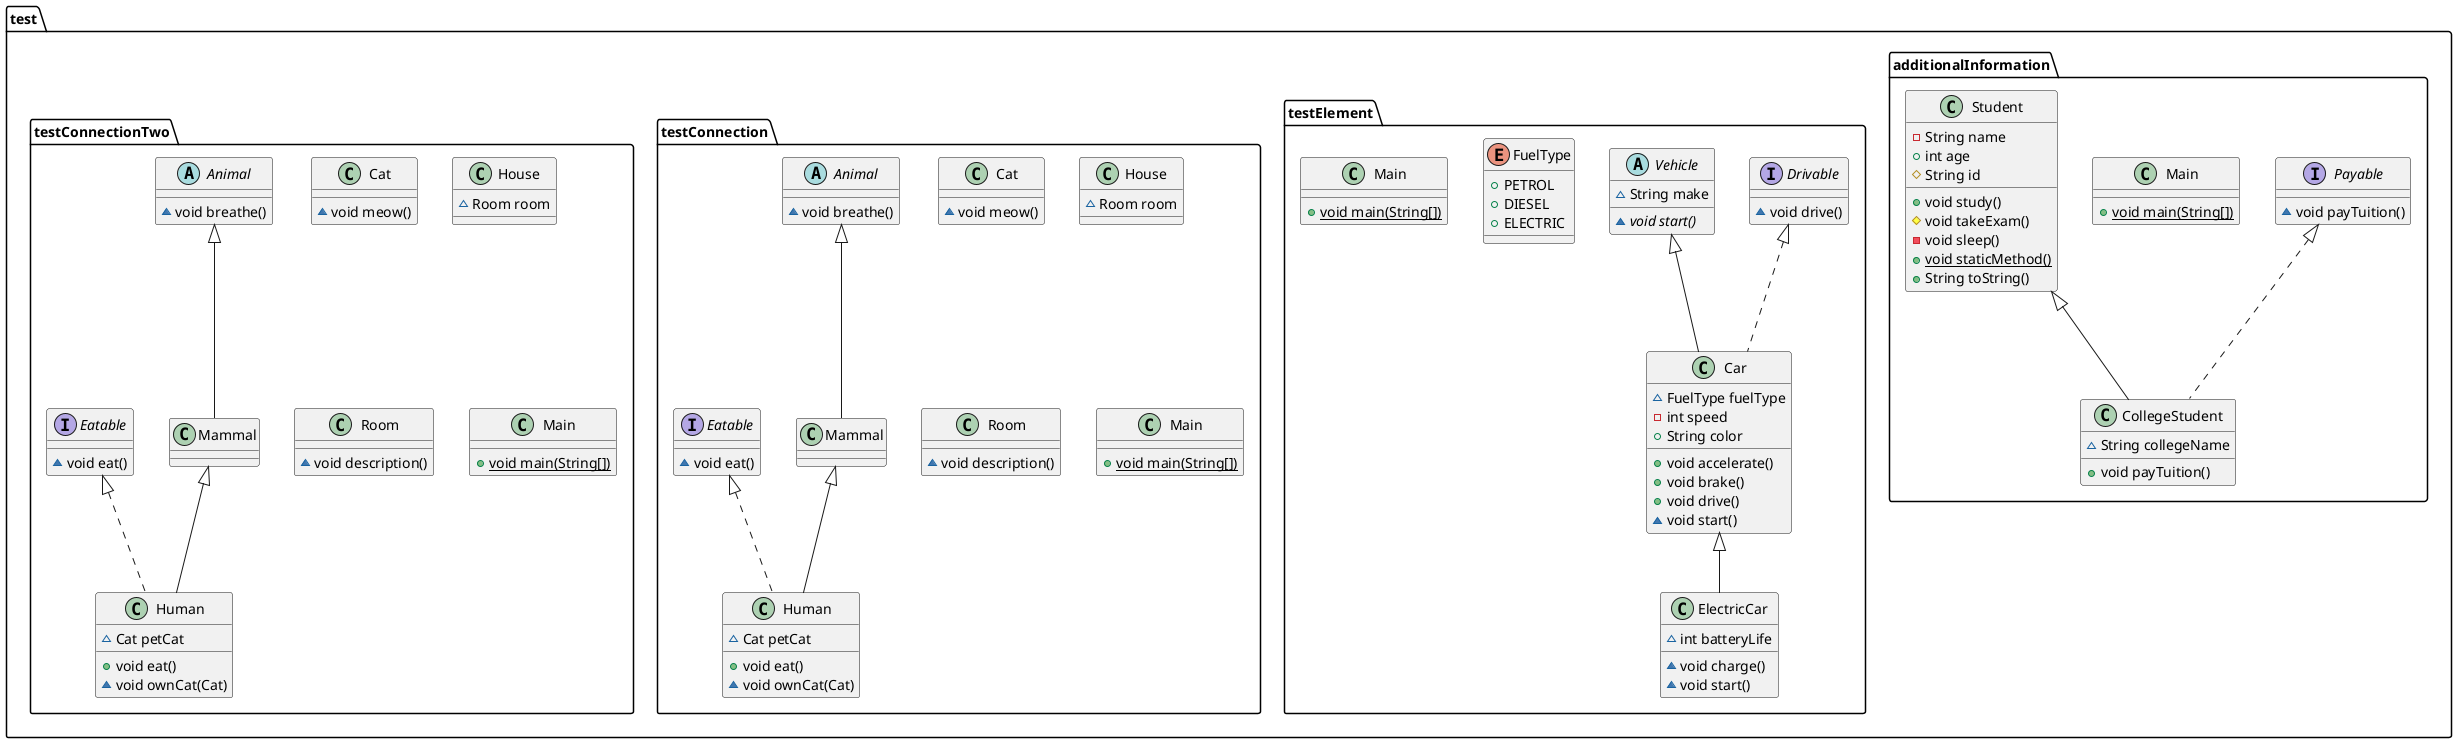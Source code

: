 @startuml
interface test.additionalInformation.Payable {
~ void payTuition()
}
class test.additionalInformation.CollegeStudent {
~ String collegeName
+ void payTuition()
}
class test.additionalInformation.Main {
+ {static} void main(String[])
}
class test.testElement.Car {
~ FuelType fuelType
- int speed
+ String color
+ void accelerate()
+ void brake()
+ void drive()
~ void start()
}
class test.additionalInformation.Student {
- String name
+ int age
# String id
+ void study()
# void takeExam()
- void sleep()
+ {static} void staticMethod()
+ String toString()
}
abstract class test.testConnection.Animal {
~ void breathe()
}
interface test.testConnection.Eatable {
~ void eat()
}
class test.testConnection.Mammal {
}
class test.testConnection.Human {
~ Cat petCat
+ void eat()
~ void ownCat(Cat)
}
class test.testConnection.Cat {
~ void meow()
}
class test.testConnection.House {
~ Room room
}
class test.testConnection.Room {
~ void description()
}
class test.testConnection.Main {
+ {static} void main(String[])
}
abstract class test.testConnectionTwo.Animal {
~ void breathe()
}
interface test.testConnectionTwo.Eatable {
~ void eat()
}
class test.testConnectionTwo.Mammal {
}
class test.testConnectionTwo.Human {
~ Cat petCat
+ void eat()
~ void ownCat(Cat)
}
class test.testConnectionTwo.Cat {
~ void meow()
}
class test.testConnectionTwo.House {
~ Room room
}
class test.testConnectionTwo.Room {
~ void description()
}
class test.testConnectionTwo.Main {
+ {static} void main(String[])
}
interface test.testElement.Drivable {
~ void drive()
}
abstract class test.testElement.Vehicle {
~ String make
~ {abstract}void start()
}
enum test.testElement.FuelType {
+  PETROL
+  DIESEL
+  ELECTRIC
}
class test.testElement.ElectricCar {
~ int batteryLife
~ void charge()
~ void start()
}
class test.testElement.Main {
+ {static} void main(String[])
}


test.additionalInformation.Payable <|.. test.additionalInformation.CollegeStudent
test.additionalInformation.Student <|-- test.additionalInformation.CollegeStudent
test.testElement.Drivable <|.. test.testElement.Car
test.testElement.Vehicle <|-- test.testElement.Car
test.testConnection.Animal <|-- test.testConnection.Mammal
test.testConnection.Eatable <|.. test.testConnection.Human
test.testConnection.Mammal <|-- test.testConnection.Human
test.testConnectionTwo.Animal <|-- test.testConnectionTwo.Mammal
test.testConnectionTwo.Eatable <|.. test.testConnectionTwo.Human
test.testConnectionTwo.Mammal <|-- test.testConnectionTwo.Human
test.testElement.Car <|-- test.testElement.ElectricCar
@enduml
